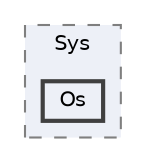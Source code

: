 digraph "Project/avProj/Debug/Bsw/Sys/Os"
{
 // LATEX_PDF_SIZE
  bgcolor="transparent";
  edge [fontname=Helvetica,fontsize=10,labelfontname=Helvetica,labelfontsize=10];
  node [fontname=Helvetica,fontsize=10,shape=box,height=0.2,width=0.4];
  compound=true
  subgraph clusterdir_c81c4830ab7a514da852855872a9c4ec {
    graph [ bgcolor="#edf0f7", pencolor="grey50", label="Sys", fontname=Helvetica,fontsize=10 style="filled,dashed", URL="dir_c81c4830ab7a514da852855872a9c4ec.html",tooltip=""]
  dir_2b31453325f0d1f21d41ee50876422ec [label="Os", fillcolor="#edf0f7", color="grey25", style="filled,bold", URL="dir_2b31453325f0d1f21d41ee50876422ec.html",tooltip=""];
  }
}

